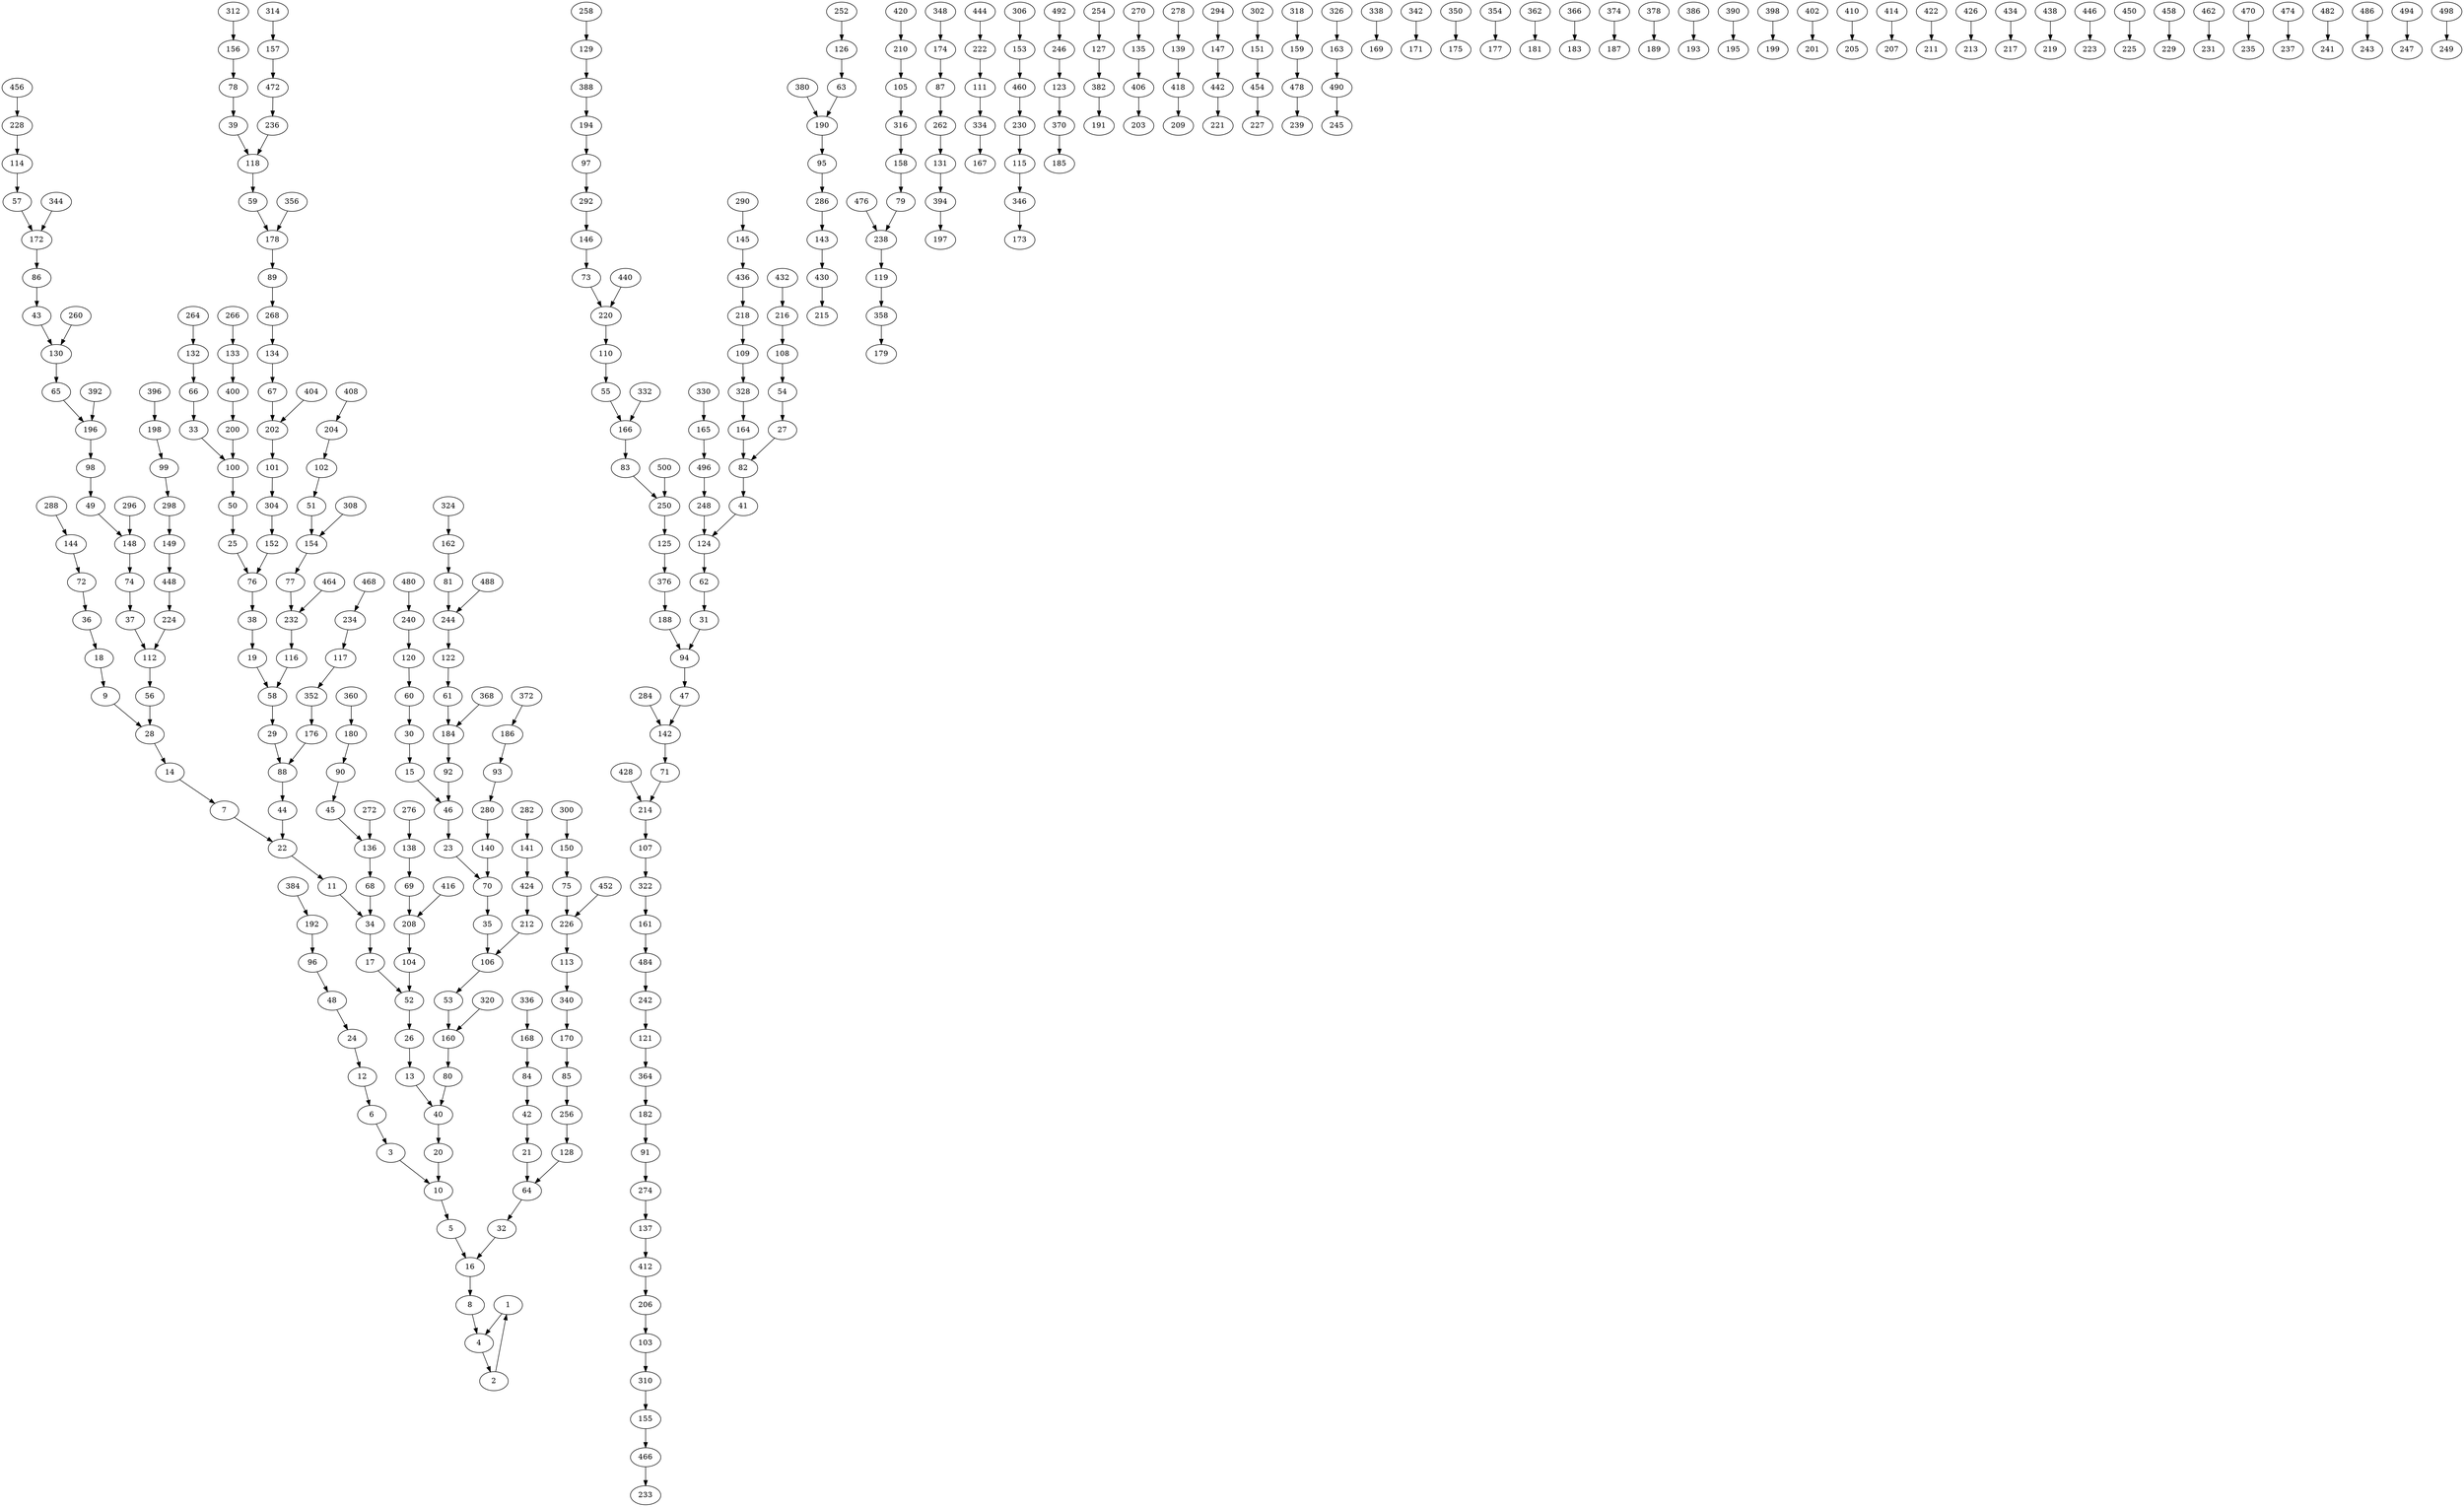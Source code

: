 digraph G {
1 -> 4;
2 -> 1;
3 -> 10;
4 -> 2;
5 -> 16;
6 -> 3;
7 -> 22;
8 -> 4;
9 -> 28;
10 -> 5;
11 -> 34;
12 -> 6;
13 -> 40;
14 -> 7;
15 -> 46;
16 -> 8;
17 -> 52;
18 -> 9;
19 -> 58;
20 -> 10;
21 -> 64;
22 -> 11;
23 -> 70;
24 -> 12;
25 -> 76;
26 -> 13;
27 -> 82;
28 -> 14;
29 -> 88;
30 -> 15;
31 -> 94;
32 -> 16;
33 -> 100;
34 -> 17;
35 -> 106;
36 -> 18;
37 -> 112;
38 -> 19;
39 -> 118;
40 -> 20;
41 -> 124;
42 -> 21;
43 -> 130;
44 -> 22;
45 -> 136;
46 -> 23;
47 -> 142;
48 -> 24;
49 -> 148;
50 -> 25;
51 -> 154;
52 -> 26;
53 -> 160;
54 -> 27;
55 -> 166;
56 -> 28;
57 -> 172;
58 -> 29;
59 -> 178;
60 -> 30;
61 -> 184;
62 -> 31;
63 -> 190;
64 -> 32;
65 -> 196;
66 -> 33;
67 -> 202;
68 -> 34;
69 -> 208;
70 -> 35;
71 -> 214;
72 -> 36;
73 -> 220;
74 -> 37;
75 -> 226;
76 -> 38;
77 -> 232;
78 -> 39;
79 -> 238;
80 -> 40;
81 -> 244;
82 -> 41;
83 -> 250;
84 -> 42;
85 -> 256;
86 -> 43;
87 -> 262;
88 -> 44;
89 -> 268;
90 -> 45;
91 -> 274;
92 -> 46;
93 -> 280;
94 -> 47;
95 -> 286;
96 -> 48;
97 -> 292;
98 -> 49;
99 -> 298;
100 -> 50;
101 -> 304;
102 -> 51;
103 -> 310;
104 -> 52;
105 -> 316;
106 -> 53;
107 -> 322;
108 -> 54;
109 -> 328;
110 -> 55;
111 -> 334;
112 -> 56;
113 -> 340;
114 -> 57;
115 -> 346;
116 -> 58;
117 -> 352;
118 -> 59;
119 -> 358;
120 -> 60;
121 -> 364;
122 -> 61;
123 -> 370;
124 -> 62;
125 -> 376;
126 -> 63;
127 -> 382;
128 -> 64;
129 -> 388;
130 -> 65;
131 -> 394;
132 -> 66;
133 -> 400;
134 -> 67;
135 -> 406;
136 -> 68;
137 -> 412;
138 -> 69;
139 -> 418;
140 -> 70;
141 -> 424;
142 -> 71;
143 -> 430;
144 -> 72;
145 -> 436;
146 -> 73;
147 -> 442;
148 -> 74;
149 -> 448;
150 -> 75;
151 -> 454;
152 -> 76;
153 -> 460;
154 -> 77;
155 -> 466;
156 -> 78;
157 -> 472;
158 -> 79;
159 -> 478;
160 -> 80;
161 -> 484;
162 -> 81;
163 -> 490;
164 -> 82;
165 -> 496;
166 -> 83;
168 -> 84;
170 -> 85;
172 -> 86;
174 -> 87;
176 -> 88;
178 -> 89;
180 -> 90;
182 -> 91;
184 -> 92;
186 -> 93;
188 -> 94;
190 -> 95;
192 -> 96;
194 -> 97;
196 -> 98;
198 -> 99;
200 -> 100;
202 -> 101;
204 -> 102;
206 -> 103;
208 -> 104;
210 -> 105;
212 -> 106;
214 -> 107;
216 -> 108;
218 -> 109;
220 -> 110;
222 -> 111;
224 -> 112;
226 -> 113;
228 -> 114;
230 -> 115;
232 -> 116;
234 -> 117;
236 -> 118;
238 -> 119;
240 -> 120;
242 -> 121;
244 -> 122;
246 -> 123;
248 -> 124;
250 -> 125;
252 -> 126;
254 -> 127;
256 -> 128;
258 -> 129;
260 -> 130;
262 -> 131;
264 -> 132;
266 -> 133;
268 -> 134;
270 -> 135;
272 -> 136;
274 -> 137;
276 -> 138;
278 -> 139;
280 -> 140;
282 -> 141;
284 -> 142;
286 -> 143;
288 -> 144;
290 -> 145;
292 -> 146;
294 -> 147;
296 -> 148;
298 -> 149;
300 -> 150;
302 -> 151;
304 -> 152;
306 -> 153;
308 -> 154;
310 -> 155;
312 -> 156;
314 -> 157;
316 -> 158;
318 -> 159;
320 -> 160;
322 -> 161;
324 -> 162;
326 -> 163;
328 -> 164;
330 -> 165;
332 -> 166;
334 -> 167;
336 -> 168;
338 -> 169;
340 -> 170;
342 -> 171;
344 -> 172;
346 -> 173;
348 -> 174;
350 -> 175;
352 -> 176;
354 -> 177;
356 -> 178;
358 -> 179;
360 -> 180;
362 -> 181;
364 -> 182;
366 -> 183;
368 -> 184;
370 -> 185;
372 -> 186;
374 -> 187;
376 -> 188;
378 -> 189;
380 -> 190;
382 -> 191;
384 -> 192;
386 -> 193;
388 -> 194;
390 -> 195;
392 -> 196;
394 -> 197;
396 -> 198;
398 -> 199;
400 -> 200;
402 -> 201;
404 -> 202;
406 -> 203;
408 -> 204;
410 -> 205;
412 -> 206;
414 -> 207;
416 -> 208;
418 -> 209;
420 -> 210;
422 -> 211;
424 -> 212;
426 -> 213;
428 -> 214;
430 -> 215;
432 -> 216;
434 -> 217;
436 -> 218;
438 -> 219;
440 -> 220;
442 -> 221;
444 -> 222;
446 -> 223;
448 -> 224;
450 -> 225;
452 -> 226;
454 -> 227;
456 -> 228;
458 -> 229;
460 -> 230;
462 -> 231;
464 -> 232;
466 -> 233;
468 -> 234;
470 -> 235;
472 -> 236;
474 -> 237;
476 -> 238;
478 -> 239;
480 -> 240;
482 -> 241;
484 -> 242;
486 -> 243;
488 -> 244;
490 -> 245;
492 -> 246;
494 -> 247;
496 -> 248;
498 -> 249;
500 -> 250;
}
